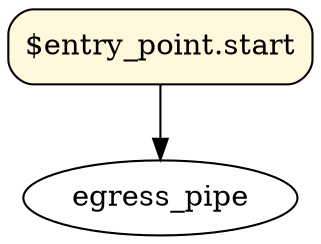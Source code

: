 digraph parser {
size="8,5"
State0x1fbd2380 [shape=record, style="filled,rounded", fillcolor=cornsilk, label="{\$entry_point\.start}"];
State0x1fbd2380 -> egress_pipe [  ]
}
